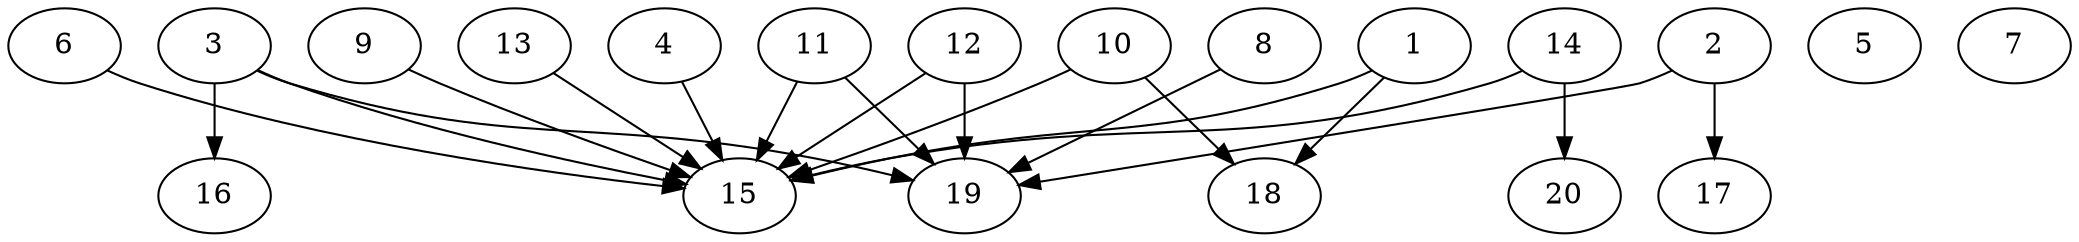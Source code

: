 // DAG automatically generated by daggen at Thu Oct  3 13:58:42 2019
// ./daggen --dot -n 20 --ccr 0.3 --fat 0.9 --regular 0.9 --density 0.9 --mindata 5242880 --maxdata 52428800 
digraph G {
  1 [size="160000000", alpha="0.15", expect_size="48000000"] 
  1 -> 15 [size ="48000000"]
  1 -> 18 [size ="48000000"]
  2 [size="173045760", alpha="0.16", expect_size="51913728"] 
  2 -> 17 [size ="51913728"]
  2 -> 19 [size ="51913728"]
  3 [size="113138347", alpha="0.15", expect_size="33941504"] 
  3 -> 15 [size ="33941504"]
  3 -> 16 [size ="33941504"]
  3 -> 19 [size ="33941504"]
  4 [size="113343147", alpha="0.19", expect_size="34002944"] 
  4 -> 15 [size ="34002944"]
  5 [size="70027947", alpha="0.09", expect_size="21008384"] 
  6 [size="101143893", alpha="0.03", expect_size="30343168"] 
  6 -> 15 [size ="30343168"]
  7 [size="118889813", alpha="0.03", expect_size="35666944"] 
  8 [size="39591253", alpha="0.10", expect_size="11877376"] 
  8 -> 19 [size ="11877376"]
  9 [size="106888533", alpha="0.01", expect_size="32066560"] 
  9 -> 15 [size ="32066560"]
  10 [size="115585707", alpha="0.16", expect_size="34675712"] 
  10 -> 15 [size ="34675712"]
  10 -> 18 [size ="34675712"]
  11 [size="80462507", alpha="0.07", expect_size="24138752"] 
  11 -> 15 [size ="24138752"]
  11 -> 19 [size ="24138752"]
  12 [size="41000960", alpha="0.17", expect_size="12300288"] 
  12 -> 15 [size ="12300288"]
  12 -> 19 [size ="12300288"]
  13 [size="168949760", alpha="0.11", expect_size="50684928"] 
  13 -> 15 [size ="50684928"]
  14 [size="133328213", alpha="0.19", expect_size="39998464"] 
  14 -> 15 [size ="39998464"]
  14 -> 20 [size ="39998464"]
  15 [size="123678720", alpha="0.09", expect_size="37103616"] 
  16 [size="39994027", alpha="0.09", expect_size="11998208"] 
  17 [size="67229013", alpha="0.08", expect_size="20168704"] 
  18 [size="92125867", alpha="0.13", expect_size="27637760"] 
  19 [size="172267520", alpha="0.10", expect_size="51680256"] 
  20 [size="26251947", alpha="0.17", expect_size="7875584"] 
}
